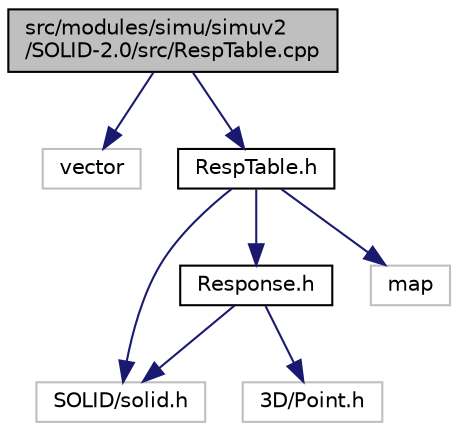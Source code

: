 digraph "src/modules/simu/simuv2/SOLID-2.0/src/RespTable.cpp"
{
  edge [fontname="Helvetica",fontsize="10",labelfontname="Helvetica",labelfontsize="10"];
  node [fontname="Helvetica",fontsize="10",shape=record];
  Node1 [label="src/modules/simu/simuv2\l/SOLID-2.0/src/RespTable.cpp",height=0.2,width=0.4,color="black", fillcolor="grey75", style="filled", fontcolor="black"];
  Node1 -> Node2 [color="midnightblue",fontsize="10",style="solid",fontname="Helvetica"];
  Node2 [label="vector",height=0.2,width=0.4,color="grey75", fillcolor="white", style="filled"];
  Node1 -> Node3 [color="midnightblue",fontsize="10",style="solid",fontname="Helvetica"];
  Node3 [label="RespTable.h",height=0.2,width=0.4,color="black", fillcolor="white", style="filled",URL="$_resp_table_8h.html"];
  Node3 -> Node4 [color="midnightblue",fontsize="10",style="solid",fontname="Helvetica"];
  Node4 [label="Response.h",height=0.2,width=0.4,color="black", fillcolor="white", style="filled",URL="$_response_8h.html"];
  Node4 -> Node5 [color="midnightblue",fontsize="10",style="solid",fontname="Helvetica"];
  Node5 [label="SOLID/solid.h",height=0.2,width=0.4,color="grey75", fillcolor="white", style="filled"];
  Node4 -> Node6 [color="midnightblue",fontsize="10",style="solid",fontname="Helvetica"];
  Node6 [label="3D/Point.h",height=0.2,width=0.4,color="grey75", fillcolor="white", style="filled"];
  Node3 -> Node5 [color="midnightblue",fontsize="10",style="solid",fontname="Helvetica"];
  Node3 -> Node7 [color="midnightblue",fontsize="10",style="solid",fontname="Helvetica"];
  Node7 [label="map",height=0.2,width=0.4,color="grey75", fillcolor="white", style="filled"];
}
